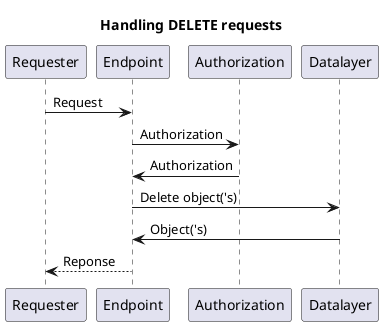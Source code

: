 @startuml
title: Handling DELETE requests
Requester -> Endpoint: Request
Endpoint -> Authorization  : Authorization
Authorization -> Endpoint  : Authorization
Endpoint -> Datalayer : Delete object('s)
Datalayer -> Endpoint : Object('s)
Endpoint --> Requester: Reponse
@enduml